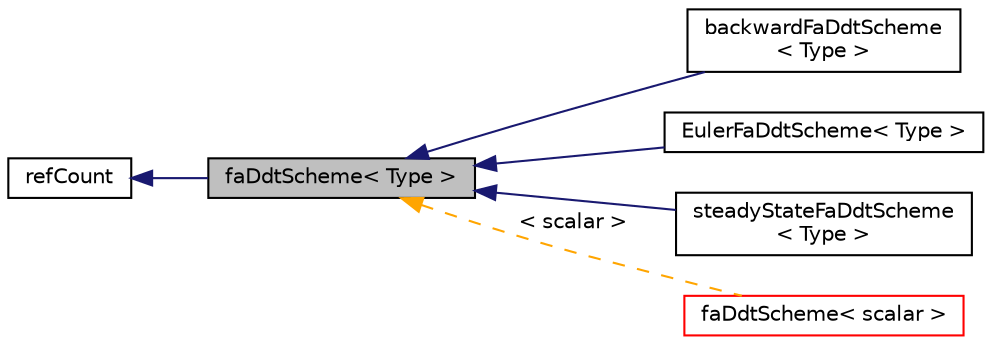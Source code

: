 digraph "faDdtScheme&lt; Type &gt;"
{
  bgcolor="transparent";
  edge [fontname="Helvetica",fontsize="10",labelfontname="Helvetica",labelfontsize="10"];
  node [fontname="Helvetica",fontsize="10",shape=record];
  rankdir="LR";
  Node1 [label="faDdtScheme\< Type \>",height=0.2,width=0.4,color="black", fillcolor="grey75", style="filled" fontcolor="black"];
  Node2 -> Node1 [dir="back",color="midnightblue",fontsize="10",style="solid",fontname="Helvetica"];
  Node2 [label="refCount",height=0.2,width=0.4,color="black",URL="$classFoam_1_1refCount.html",tooltip="Reference counter for various OpenFOAM components. "];
  Node1 -> Node3 [dir="back",color="midnightblue",fontsize="10",style="solid",fontname="Helvetica"];
  Node3 [label="backwardFaDdtScheme\l\< Type \>",height=0.2,width=0.4,color="black",URL="$classFoam_1_1fa_1_1backwardFaDdtScheme.html",tooltip="Second-order backward-differencing implicit ddt using the current and two previous time-step values..."];
  Node1 -> Node4 [dir="back",color="midnightblue",fontsize="10",style="solid",fontname="Helvetica"];
  Node4 [label="EulerFaDdtScheme\< Type \>",height=0.2,width=0.4,color="black",URL="$classFoam_1_1fa_1_1EulerFaDdtScheme.html"];
  Node1 -> Node5 [dir="back",color="midnightblue",fontsize="10",style="solid",fontname="Helvetica"];
  Node5 [label="steadyStateFaDdtScheme\l\< Type \>",height=0.2,width=0.4,color="black",URL="$classFoam_1_1fa_1_1steadyStateFaDdtScheme.html"];
  Node1 -> Node6 [dir="back",color="orange",fontsize="10",style="dashed",label=" \< scalar \>" ,fontname="Helvetica"];
  Node6 [label="faDdtScheme\< scalar \>",height=0.2,width=0.4,color="red",URL="$classFoam_1_1fa_1_1faDdtScheme.html"];
}
